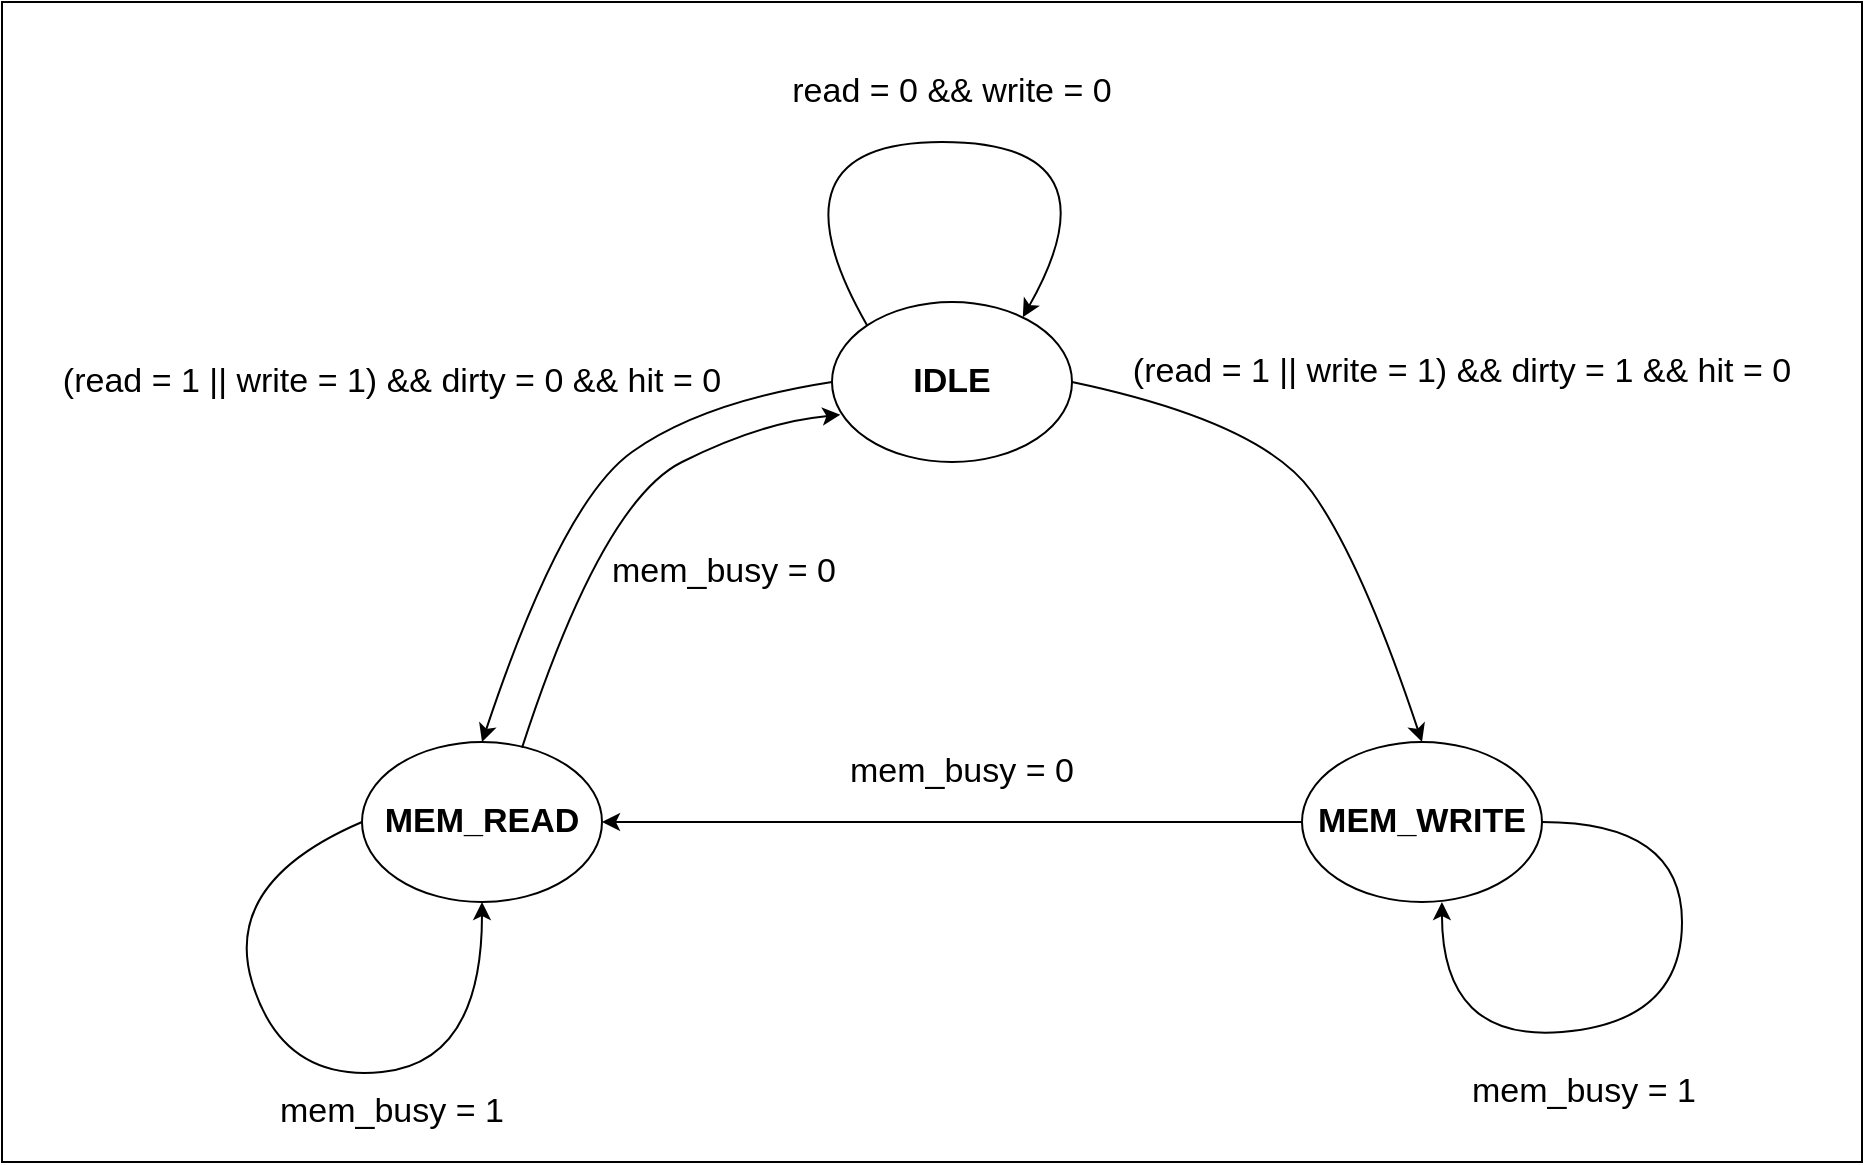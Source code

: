 <mxfile version="16.5.1" type="device"><diagram id="skIBfkeo5zvUFwTwWYmv" name="Page-1"><mxGraphModel dx="1888" dy="649" grid="1" gridSize="10" guides="1" tooltips="1" connect="1" arrows="1" fold="1" page="1" pageScale="1" pageWidth="850" pageHeight="1100" math="0" shadow="0"><root><mxCell id="0"/><mxCell id="1" parent="0"/><mxCell id="gFoJSTUPQIgEPWyOxRsT-19" value="" style="rounded=0;whiteSpace=wrap;html=1;fontSize=17;" vertex="1" parent="1"><mxGeometry x="-50" y="140" width="930" height="580" as="geometry"/></mxCell><mxCell id="gFoJSTUPQIgEPWyOxRsT-1" value="&lt;b&gt;&lt;font style=&quot;font-size: 17px&quot;&gt;IDLE&lt;/font&gt;&lt;/b&gt;" style="ellipse;whiteSpace=wrap;html=1;" vertex="1" parent="1"><mxGeometry x="365" y="290" width="120" height="80" as="geometry"/></mxCell><mxCell id="gFoJSTUPQIgEPWyOxRsT-2" value="&lt;b&gt;&lt;font style=&quot;font-size: 17px&quot;&gt;MEM_READ&lt;/font&gt;&lt;/b&gt;" style="ellipse;whiteSpace=wrap;html=1;" vertex="1" parent="1"><mxGeometry x="130" y="510" width="120" height="80" as="geometry"/></mxCell><mxCell id="gFoJSTUPQIgEPWyOxRsT-3" value="&lt;b&gt;&lt;font style=&quot;font-size: 17px&quot;&gt;MEM_WRITE&lt;/font&gt;&lt;/b&gt;" style="ellipse;whiteSpace=wrap;html=1;" vertex="1" parent="1"><mxGeometry x="600" y="510" width="120" height="80" as="geometry"/></mxCell><mxCell id="gFoJSTUPQIgEPWyOxRsT-4" value="" style="curved=1;endArrow=classic;html=1;rounded=0;fontSize=17;entryX=0.5;entryY=0;entryDx=0;entryDy=0;exitX=0;exitY=0.5;exitDx=0;exitDy=0;" edge="1" parent="1" source="gFoJSTUPQIgEPWyOxRsT-1" target="gFoJSTUPQIgEPWyOxRsT-2"><mxGeometry width="50" height="50" relative="1" as="geometry"><mxPoint x="360" y="320" as="sourcePoint"/><mxPoint x="450" y="570" as="targetPoint"/><Array as="points"><mxPoint x="300" y="340"/><mxPoint x="230" y="390"/></Array></mxGeometry></mxCell><mxCell id="gFoJSTUPQIgEPWyOxRsT-6" value="" style="curved=1;endArrow=classic;html=1;rounded=0;fontSize=17;exitX=1;exitY=0.5;exitDx=0;exitDy=0;entryX=0.5;entryY=0;entryDx=0;entryDy=0;" edge="1" parent="1" source="gFoJSTUPQIgEPWyOxRsT-1" target="gFoJSTUPQIgEPWyOxRsT-3"><mxGeometry width="50" height="50" relative="1" as="geometry"><mxPoint x="400" y="620" as="sourcePoint"/><mxPoint x="450" y="570" as="targetPoint"/><Array as="points"><mxPoint x="580" y="350"/><mxPoint x="630" y="420"/></Array></mxGeometry></mxCell><mxCell id="gFoJSTUPQIgEPWyOxRsT-7" value="" style="curved=1;endArrow=classic;html=1;rounded=0;fontSize=17;exitX=0;exitY=0.5;exitDx=0;exitDy=0;entryX=0.5;entryY=1;entryDx=0;entryDy=0;" edge="1" parent="1" source="gFoJSTUPQIgEPWyOxRsT-2" target="gFoJSTUPQIgEPWyOxRsT-2"><mxGeometry width="50" height="50" relative="1" as="geometry"><mxPoint x="400" y="620" as="sourcePoint"/><mxPoint x="450" y="570" as="targetPoint"/><Array as="points"><mxPoint x="60" y="580"/><mxPoint x="90" y="680"/><mxPoint x="190" y="670"/></Array></mxGeometry></mxCell><mxCell id="gFoJSTUPQIgEPWyOxRsT-8" value="" style="curved=1;endArrow=classic;html=1;rounded=0;fontSize=17;entryX=0.583;entryY=1;entryDx=0;entryDy=0;entryPerimeter=0;exitX=1;exitY=0.5;exitDx=0;exitDy=0;" edge="1" parent="1" source="gFoJSTUPQIgEPWyOxRsT-3" target="gFoJSTUPQIgEPWyOxRsT-3"><mxGeometry width="50" height="50" relative="1" as="geometry"><mxPoint x="400" y="620" as="sourcePoint"/><mxPoint x="450" y="570" as="targetPoint"/><Array as="points"><mxPoint x="790" y="550"/><mxPoint x="790" y="650"/><mxPoint x="670" y="660"/></Array></mxGeometry></mxCell><mxCell id="gFoJSTUPQIgEPWyOxRsT-9" value="" style="curved=1;endArrow=classic;html=1;rounded=0;fontSize=17;exitX=0;exitY=0;exitDx=0;exitDy=0;entryX=0.795;entryY=0.095;entryDx=0;entryDy=0;entryPerimeter=0;" edge="1" parent="1" source="gFoJSTUPQIgEPWyOxRsT-1" target="gFoJSTUPQIgEPWyOxRsT-1"><mxGeometry width="50" height="50" relative="1" as="geometry"><mxPoint x="400" y="360" as="sourcePoint"/><mxPoint x="450" y="310" as="targetPoint"/><Array as="points"><mxPoint x="330" y="210"/><mxPoint x="510" y="210"/></Array></mxGeometry></mxCell><mxCell id="gFoJSTUPQIgEPWyOxRsT-10" value="" style="endArrow=classic;html=1;rounded=0;fontSize=17;entryX=1;entryY=0.5;entryDx=0;entryDy=0;exitX=0;exitY=0.5;exitDx=0;exitDy=0;" edge="1" parent="1" source="gFoJSTUPQIgEPWyOxRsT-3" target="gFoJSTUPQIgEPWyOxRsT-2"><mxGeometry width="50" height="50" relative="1" as="geometry"><mxPoint x="400" y="360" as="sourcePoint"/><mxPoint x="450" y="310" as="targetPoint"/></mxGeometry></mxCell><mxCell id="gFoJSTUPQIgEPWyOxRsT-11" value="" style="curved=1;endArrow=classic;html=1;rounded=0;fontSize=17;entryX=0.035;entryY=0.705;entryDx=0;entryDy=0;entryPerimeter=0;exitX=0.667;exitY=0.035;exitDx=0;exitDy=0;exitPerimeter=0;" edge="1" parent="1" source="gFoJSTUPQIgEPWyOxRsT-2" target="gFoJSTUPQIgEPWyOxRsT-1"><mxGeometry width="50" height="50" relative="1" as="geometry"><mxPoint x="400" y="460" as="sourcePoint"/><mxPoint x="450" y="410" as="targetPoint"/><Array as="points"><mxPoint x="250" y="390"/><mxPoint x="330" y="350"/></Array></mxGeometry></mxCell><mxCell id="gFoJSTUPQIgEPWyOxRsT-12" value="read = 0 &amp;amp;&amp;amp; write = 0" style="text;html=1;strokeColor=none;fillColor=none;align=center;verticalAlign=middle;whiteSpace=wrap;rounded=0;fontSize=17;" vertex="1" parent="1"><mxGeometry x="315" y="170" width="220" height="30" as="geometry"/></mxCell><mxCell id="gFoJSTUPQIgEPWyOxRsT-13" value="(read = 1 || write = 1) &amp;amp;&amp;amp; dirty = 0 &amp;amp;&amp;amp; hit = 0" style="text;html=1;strokeColor=none;fillColor=none;align=center;verticalAlign=middle;whiteSpace=wrap;rounded=0;fontSize=17;" vertex="1" parent="1"><mxGeometry x="-25" y="315" width="340" height="30" as="geometry"/></mxCell><mxCell id="gFoJSTUPQIgEPWyOxRsT-14" value="(read = 1 || write = 1) &amp;amp;&amp;amp; dirty = 1 &amp;amp;&amp;amp; hit = 0" style="text;html=1;strokeColor=none;fillColor=none;align=center;verticalAlign=middle;whiteSpace=wrap;rounded=0;fontSize=17;" vertex="1" parent="1"><mxGeometry x="510" y="310" width="340" height="30" as="geometry"/></mxCell><mxCell id="gFoJSTUPQIgEPWyOxRsT-15" value="mem_busy = 0" style="text;html=1;strokeColor=none;fillColor=none;align=center;verticalAlign=middle;whiteSpace=wrap;rounded=0;fontSize=17;" vertex="1" parent="1"><mxGeometry x="221" y="410" width="180" height="30" as="geometry"/></mxCell><mxCell id="gFoJSTUPQIgEPWyOxRsT-16" value="mem_busy = 0&lt;br&gt;" style="text;html=1;strokeColor=none;fillColor=none;align=center;verticalAlign=middle;whiteSpace=wrap;rounded=0;fontSize=17;" vertex="1" parent="1"><mxGeometry x="340" y="510" width="180" height="30" as="geometry"/></mxCell><mxCell id="gFoJSTUPQIgEPWyOxRsT-17" value="mem_busy = 1" style="text;html=1;strokeColor=none;fillColor=none;align=center;verticalAlign=middle;whiteSpace=wrap;rounded=0;fontSize=17;" vertex="1" parent="1"><mxGeometry x="651" y="670" width="180" height="30" as="geometry"/></mxCell><mxCell id="gFoJSTUPQIgEPWyOxRsT-18" value="mem_busy = 1" style="text;html=1;strokeColor=none;fillColor=none;align=center;verticalAlign=middle;whiteSpace=wrap;rounded=0;fontSize=17;" vertex="1" parent="1"><mxGeometry x="55" y="680" width="180" height="30" as="geometry"/></mxCell></root></mxGraphModel></diagram></mxfile>